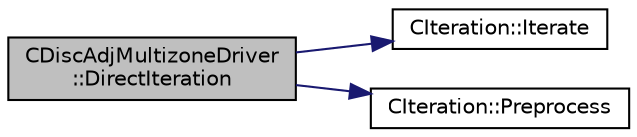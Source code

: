 digraph "CDiscAdjMultizoneDriver::DirectIteration"
{
 // LATEX_PDF_SIZE
  edge [fontname="Helvetica",fontsize="10",labelfontname="Helvetica",labelfontsize="10"];
  node [fontname="Helvetica",fontsize="10",shape=record];
  rankdir="LR";
  Node1 [label="CDiscAdjMultizoneDriver\l::DirectIteration",height=0.2,width=0.4,color="black", fillcolor="grey75", style="filled", fontcolor="black",tooltip="Run one direct iteration in a zone."];
  Node1 -> Node2 [color="midnightblue",fontsize="10",style="solid",fontname="Helvetica"];
  Node2 [label="CIteration::Iterate",height=0.2,width=0.4,color="black", fillcolor="white", style="filled",URL="$classCIteration.html#a9f0ac38993f5b525e1aa101125a4a222",tooltip="A virtual member."];
  Node1 -> Node3 [color="midnightblue",fontsize="10",style="solid",fontname="Helvetica"];
  Node3 [label="CIteration::Preprocess",height=0.2,width=0.4,color="black", fillcolor="white", style="filled",URL="$classCIteration.html#a2188de0627fe026e59b60b99bf3aa34d",tooltip="A virtual member."];
}
